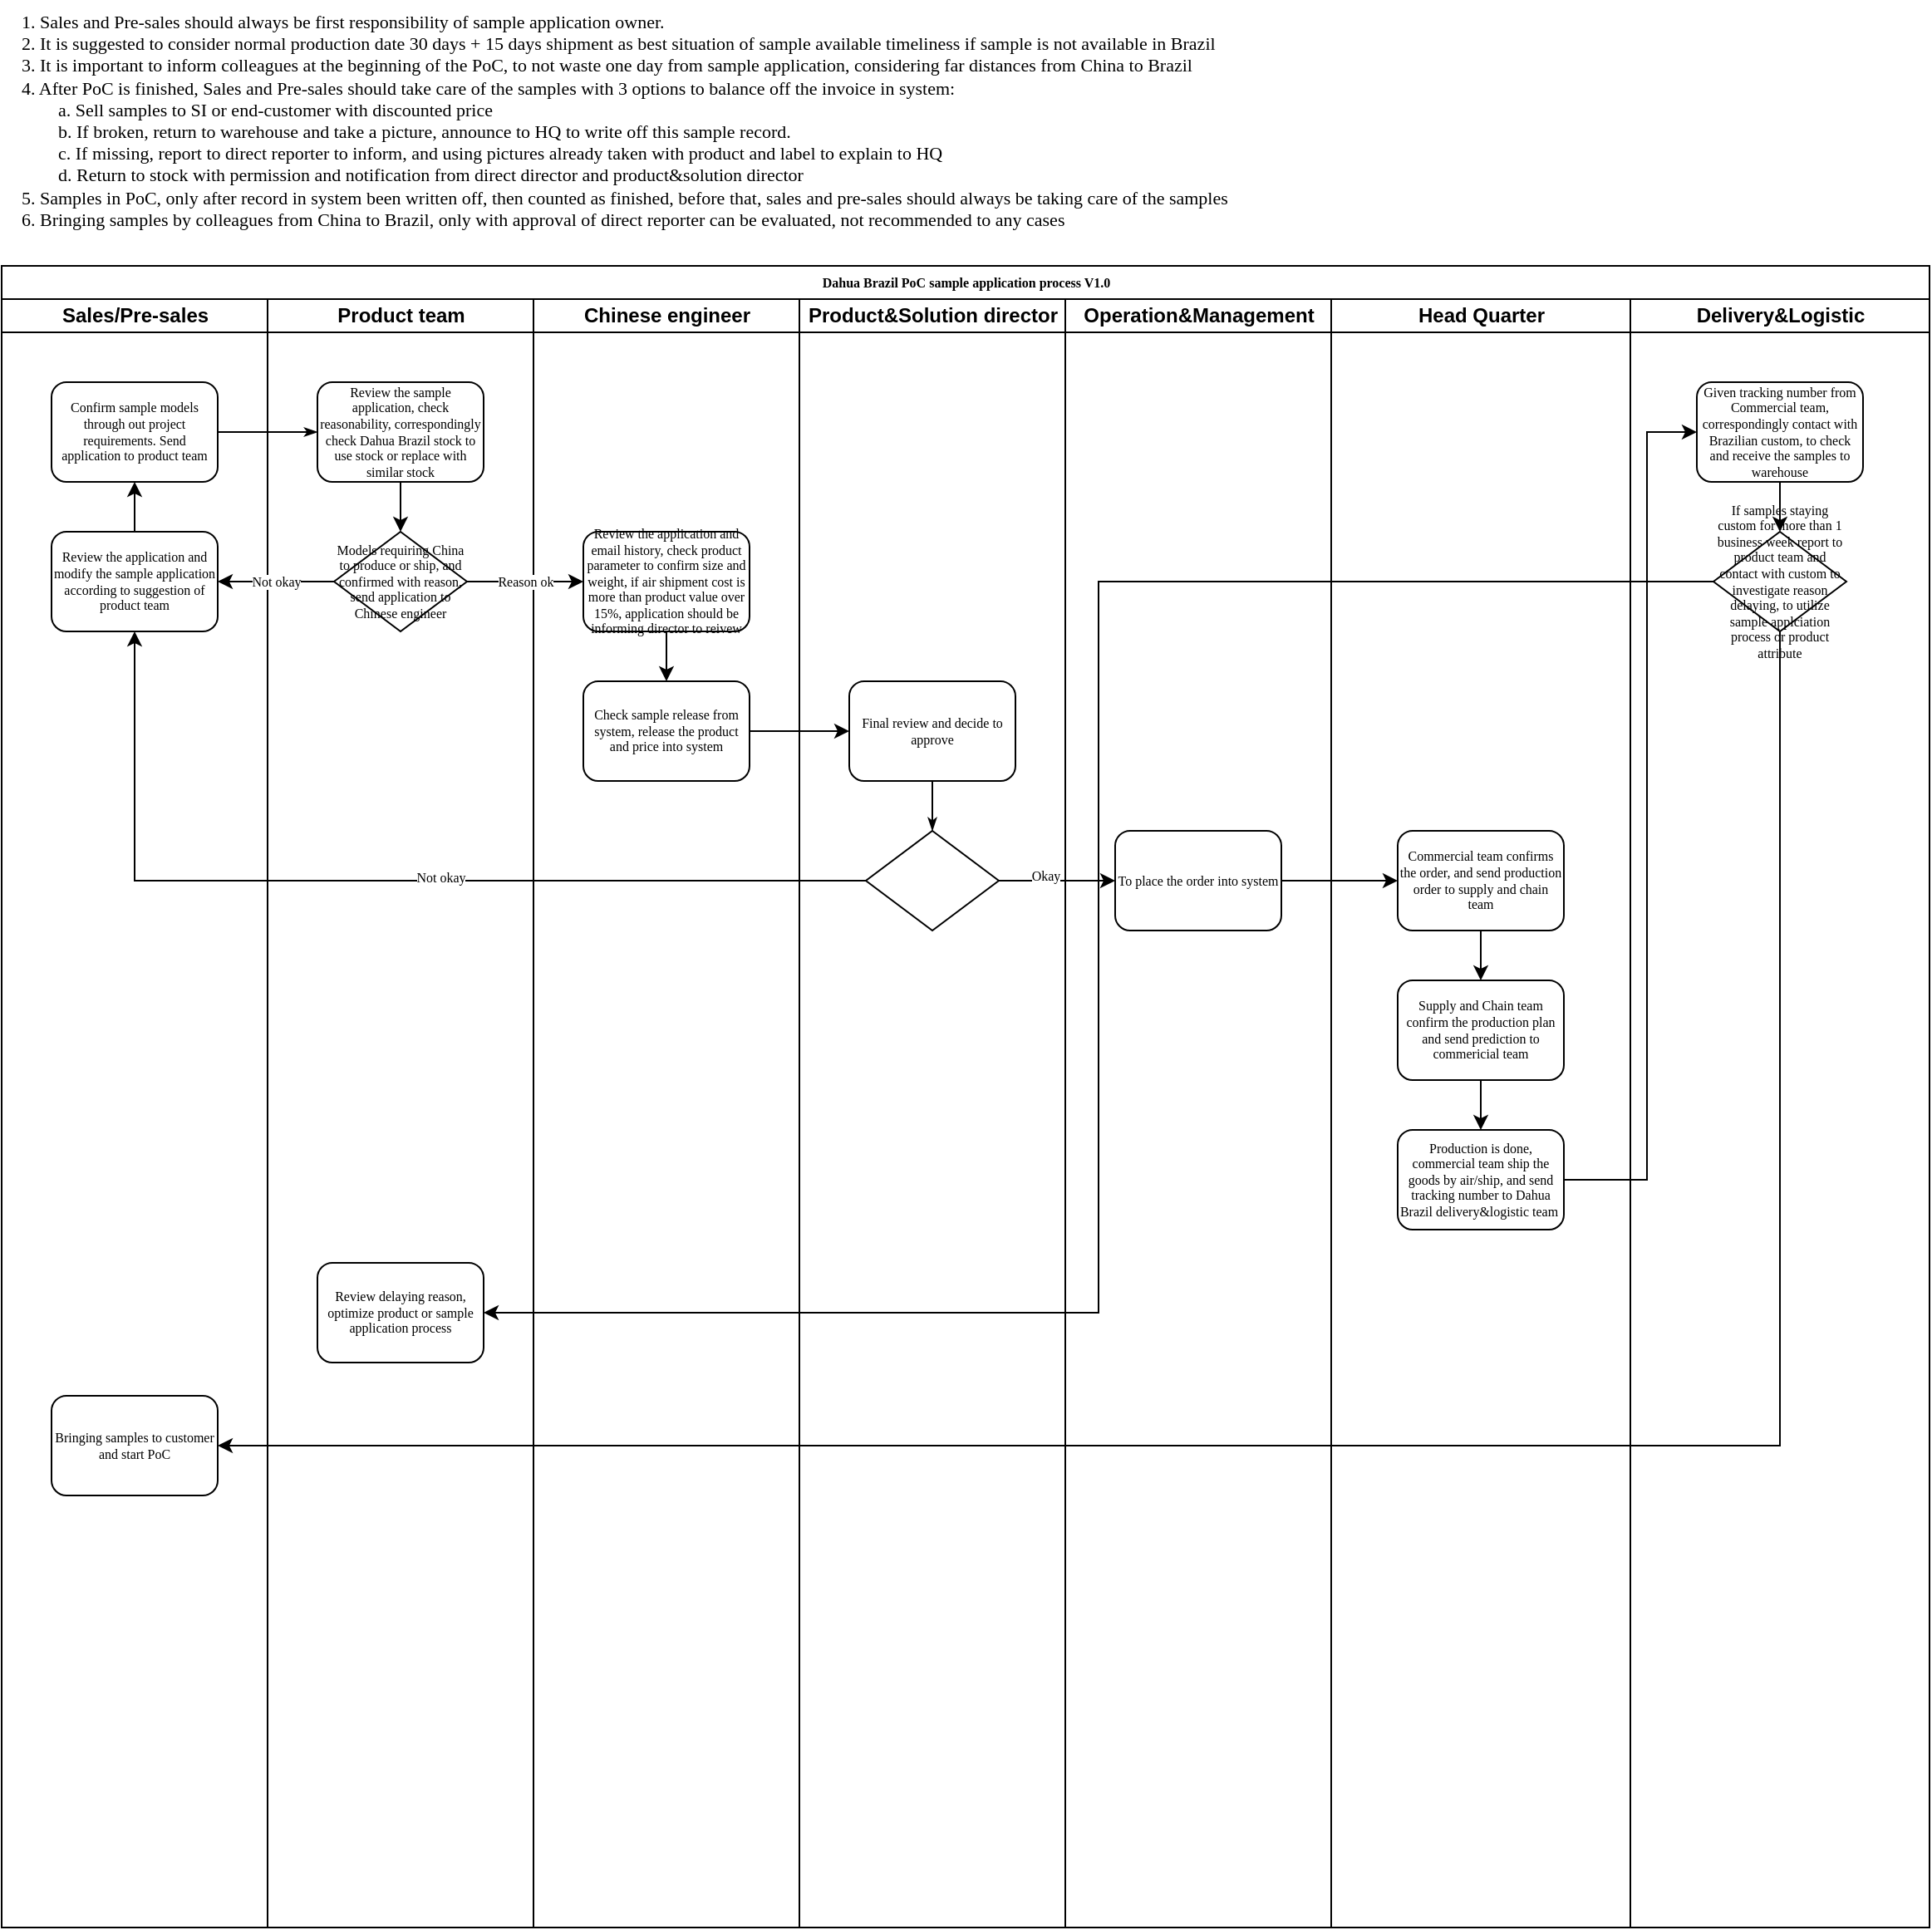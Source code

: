 <mxfile version="22.1.3" type="github">
  <diagram name="Page-1" id="74e2e168-ea6b-b213-b513-2b3c1d86103e">
    <mxGraphModel dx="1434" dy="764" grid="1" gridSize="10" guides="1" tooltips="1" connect="1" arrows="1" fold="1" page="1" pageScale="1" pageWidth="1100" pageHeight="850" background="none" math="0" shadow="0">
      <root>
        <mxCell id="0" />
        <mxCell id="1" parent="0" />
        <mxCell id="77e6c97f196da883-1" value="Dahua Brazil PoC sample application process V1.0" style="swimlane;html=1;childLayout=stackLayout;startSize=20;rounded=0;shadow=0;labelBackgroundColor=none;strokeWidth=1;fontFamily=Verdana;fontSize=8;align=center;" parent="1" vertex="1">
          <mxGeometry x="70" y="160" width="1160" height="1000" as="geometry" />
        </mxCell>
        <mxCell id="77e6c97f196da883-2" value="Sales/Pre-sales" style="swimlane;html=1;startSize=20;labelBackgroundColor=none;" parent="77e6c97f196da883-1" vertex="1">
          <mxGeometry y="20" width="160" height="980" as="geometry" />
        </mxCell>
        <mxCell id="77e6c97f196da883-8" value="Confirm sample models through out project requirements. Send application to product team" style="rounded=1;whiteSpace=wrap;html=1;shadow=0;labelBackgroundColor=none;strokeWidth=1;fontFamily=Verdana;fontSize=8;align=center;" parent="77e6c97f196da883-2" vertex="1">
          <mxGeometry x="30" y="50" width="100" height="60" as="geometry" />
        </mxCell>
        <mxCell id="YvzoMQolWy9YzdtqB8I--18" value="" style="edgeStyle=orthogonalEdgeStyle;rounded=0;orthogonalLoop=1;jettySize=auto;html=1;fontFamily=Verdana;fontSize=8;fontColor=default;startSize=20;" edge="1" parent="77e6c97f196da883-2" source="77e6c97f196da883-9" target="77e6c97f196da883-8">
          <mxGeometry relative="1" as="geometry" />
        </mxCell>
        <mxCell id="77e6c97f196da883-9" value="Review the application and modify the sample application according to suggestion of product team" style="rounded=1;whiteSpace=wrap;html=1;shadow=0;labelBackgroundColor=none;strokeWidth=1;fontFamily=Verdana;fontSize=8;align=center;" parent="77e6c97f196da883-2" vertex="1">
          <mxGeometry x="30" y="140" width="100" height="60" as="geometry" />
        </mxCell>
        <mxCell id="YvzoMQolWy9YzdtqB8I--81" value="Bringing samples to customer and start PoC" style="rounded=1;whiteSpace=wrap;html=1;shadow=0;labelBackgroundColor=none;strokeWidth=1;fontFamily=Verdana;fontSize=8;align=center;" vertex="1" parent="77e6c97f196da883-2">
          <mxGeometry x="30" y="660" width="100" height="60" as="geometry" />
        </mxCell>
        <mxCell id="77e6c97f196da883-26" style="edgeStyle=orthogonalEdgeStyle;rounded=1;html=1;labelBackgroundColor=none;startArrow=none;startFill=0;startSize=5;endArrow=classicThin;endFill=1;endSize=5;jettySize=auto;orthogonalLoop=1;strokeWidth=1;fontFamily=Verdana;fontSize=8;fontColor=default;" parent="77e6c97f196da883-1" source="77e6c97f196da883-8" target="77e6c97f196da883-11" edge="1">
          <mxGeometry relative="1" as="geometry" />
        </mxCell>
        <mxCell id="77e6c97f196da883-3" value="Product team" style="swimlane;html=1;startSize=20;labelBackgroundColor=none;" parent="77e6c97f196da883-1" vertex="1">
          <mxGeometry x="160" y="20" width="160" height="980" as="geometry" />
        </mxCell>
        <mxCell id="YvzoMQolWy9YzdtqB8I--2" value="" style="edgeStyle=orthogonalEdgeStyle;rounded=0;orthogonalLoop=1;jettySize=auto;html=1;fontFamily=Verdana;fontSize=8;fontColor=default;startSize=20;" edge="1" parent="77e6c97f196da883-3" source="77e6c97f196da883-11" target="77e6c97f196da883-13">
          <mxGeometry relative="1" as="geometry" />
        </mxCell>
        <mxCell id="77e6c97f196da883-11" value="Review the sample application, check reasonability, correspondingly check Dahua Brazil stock to use stock or replace with similar stock" style="rounded=1;whiteSpace=wrap;html=1;shadow=0;labelBackgroundColor=none;strokeWidth=1;fontFamily=Verdana;fontSize=8;align=center;" parent="77e6c97f196da883-3" vertex="1">
          <mxGeometry x="30" y="50" width="100" height="60" as="geometry" />
        </mxCell>
        <mxCell id="77e6c97f196da883-13" value="Models requiring China to produce or ship, and confirmed with reason, send application to Chinese engineer" style="rhombus;whiteSpace=wrap;html=1;rounded=0;shadow=0;labelBackgroundColor=none;strokeWidth=1;fontFamily=Verdana;fontSize=8;align=center;" parent="77e6c97f196da883-3" vertex="1">
          <mxGeometry x="40" y="140" width="80" height="60" as="geometry" />
        </mxCell>
        <mxCell id="YvzoMQolWy9YzdtqB8I--36" value="Review delaying reason, optimize product or sample application process" style="rounded=1;whiteSpace=wrap;html=1;shadow=0;labelBackgroundColor=none;strokeWidth=1;fontFamily=Verdana;fontSize=8;align=center;" vertex="1" parent="77e6c97f196da883-3">
          <mxGeometry x="30" y="580" width="100" height="60" as="geometry" />
        </mxCell>
        <mxCell id="77e6c97f196da883-4" value="Chinese engineer" style="swimlane;html=1;startSize=20;labelBackgroundColor=none;" parent="77e6c97f196da883-1" vertex="1">
          <mxGeometry x="320" y="20" width="160" height="980" as="geometry" />
        </mxCell>
        <mxCell id="YvzoMQolWy9YzdtqB8I--10" value="" style="edgeStyle=orthogonalEdgeStyle;rounded=0;orthogonalLoop=1;jettySize=auto;html=1;fontFamily=Verdana;fontSize=8;fontColor=default;startSize=20;" edge="1" parent="77e6c97f196da883-4" source="77e6c97f196da883-12" target="YvzoMQolWy9YzdtqB8I--6">
          <mxGeometry relative="1" as="geometry" />
        </mxCell>
        <mxCell id="77e6c97f196da883-12" value="Review the application and email history, check product parameter to confirm size and weight, if air shipment cost is more than product value over 15%, application should be informing director to reivew" style="rounded=1;whiteSpace=wrap;html=1;shadow=0;labelBackgroundColor=none;strokeWidth=1;fontFamily=Verdana;fontSize=8;align=center;" parent="77e6c97f196da883-4" vertex="1">
          <mxGeometry x="30" y="140" width="100" height="60" as="geometry" />
        </mxCell>
        <mxCell id="YvzoMQolWy9YzdtqB8I--6" value="Check sample release from system, release the product and price into system" style="rounded=1;whiteSpace=wrap;html=1;shadow=0;labelBackgroundColor=none;strokeWidth=1;fontFamily=Verdana;fontSize=8;align=center;" vertex="1" parent="77e6c97f196da883-4">
          <mxGeometry x="30" y="230" width="100" height="60" as="geometry" />
        </mxCell>
        <mxCell id="77e6c97f196da883-5" value="Product&amp;amp;Solution director" style="swimlane;html=1;startSize=20;labelBackgroundColor=none;" parent="77e6c97f196da883-1" vertex="1">
          <mxGeometry x="480" y="20" width="160" height="980" as="geometry" />
        </mxCell>
        <mxCell id="77e6c97f196da883-15" value="Final review and decide to approve" style="rounded=1;whiteSpace=wrap;html=1;shadow=0;labelBackgroundColor=none;strokeWidth=1;fontFamily=Verdana;fontSize=8;align=center;" parent="77e6c97f196da883-5" vertex="1">
          <mxGeometry x="30" y="230" width="100" height="60" as="geometry" />
        </mxCell>
        <mxCell id="77e6c97f196da883-16" value="" style="rhombus;whiteSpace=wrap;html=1;rounded=0;shadow=0;labelBackgroundColor=none;strokeWidth=1;fontFamily=Verdana;fontSize=8;align=center;" parent="77e6c97f196da883-5" vertex="1">
          <mxGeometry x="40" y="320" width="80" height="60" as="geometry" />
        </mxCell>
        <mxCell id="77e6c97f196da883-34" style="edgeStyle=orthogonalEdgeStyle;rounded=1;html=1;labelBackgroundColor=none;startArrow=none;startFill=0;startSize=5;endArrow=classicThin;endFill=1;endSize=5;jettySize=auto;orthogonalLoop=1;strokeWidth=1;fontFamily=Verdana;fontSize=8;fontColor=default;" parent="77e6c97f196da883-5" source="77e6c97f196da883-15" target="77e6c97f196da883-16" edge="1">
          <mxGeometry relative="1" as="geometry" />
        </mxCell>
        <mxCell id="77e6c97f196da883-6" value="Operation&amp;amp;Management" style="swimlane;html=1;startSize=20;labelBackgroundColor=none;" parent="77e6c97f196da883-1" vertex="1">
          <mxGeometry x="640" y="20" width="160" height="980" as="geometry" />
        </mxCell>
        <mxCell id="YvzoMQolWy9YzdtqB8I--15" value="To place the order into system" style="rounded=1;whiteSpace=wrap;html=1;shadow=0;labelBackgroundColor=none;strokeWidth=1;fontFamily=Verdana;fontSize=8;align=center;" vertex="1" parent="77e6c97f196da883-6">
          <mxGeometry x="30" y="320" width="100" height="60" as="geometry" />
        </mxCell>
        <mxCell id="77e6c97f196da883-7" value="Head Quarter" style="swimlane;html=1;startSize=20;labelBackgroundColor=none;" parent="77e6c97f196da883-1" vertex="1">
          <mxGeometry x="800" y="20" width="180" height="980" as="geometry" />
        </mxCell>
        <mxCell id="YvzoMQolWy9YzdtqB8I--27" value="" style="edgeStyle=orthogonalEdgeStyle;rounded=0;orthogonalLoop=1;jettySize=auto;html=1;fontFamily=Verdana;fontSize=8;fontColor=default;startSize=20;" edge="1" parent="77e6c97f196da883-7" source="77e6c97f196da883-24" target="YvzoMQolWy9YzdtqB8I--23">
          <mxGeometry relative="1" as="geometry" />
        </mxCell>
        <mxCell id="77e6c97f196da883-24" value="Supply and Chain team confirm the production plan and send prediction to commericial team" style="rounded=1;whiteSpace=wrap;html=1;shadow=0;labelBackgroundColor=none;strokeWidth=1;fontFamily=Verdana;fontSize=8;align=center;" parent="77e6c97f196da883-7" vertex="1">
          <mxGeometry x="40" y="410" width="100" height="60" as="geometry" />
        </mxCell>
        <mxCell id="YvzoMQolWy9YzdtqB8I--26" value="" style="edgeStyle=orthogonalEdgeStyle;rounded=0;orthogonalLoop=1;jettySize=auto;html=1;fontFamily=Verdana;fontSize=8;fontColor=default;startSize=20;" edge="1" parent="77e6c97f196da883-7" source="77e6c97f196da883-18" target="77e6c97f196da883-24">
          <mxGeometry relative="1" as="geometry" />
        </mxCell>
        <mxCell id="77e6c97f196da883-18" value="Commercial team confirms the order, and send production order to supply and chain team" style="rounded=1;whiteSpace=wrap;html=1;shadow=0;labelBackgroundColor=none;strokeWidth=1;fontFamily=Verdana;fontSize=8;align=center;" parent="77e6c97f196da883-7" vertex="1">
          <mxGeometry x="40" y="320" width="100" height="60" as="geometry" />
        </mxCell>
        <mxCell id="YvzoMQolWy9YzdtqB8I--23" value="Production is done, commercial team ship the goods by air/ship, and send tracking number to Dahua Brazil delivery&amp;amp;logistic team&amp;nbsp;" style="rounded=1;whiteSpace=wrap;html=1;shadow=0;labelBackgroundColor=none;strokeWidth=1;fontFamily=Verdana;fontSize=8;align=center;" vertex="1" parent="77e6c97f196da883-7">
          <mxGeometry x="40" y="500" width="100" height="60" as="geometry" />
        </mxCell>
        <mxCell id="YvzoMQolWy9YzdtqB8I--3" value="Not okay" style="edgeStyle=orthogonalEdgeStyle;rounded=0;orthogonalLoop=1;jettySize=auto;html=1;fontFamily=Verdana;fontSize=8;fontColor=default;startSize=20;" edge="1" parent="77e6c97f196da883-1" source="77e6c97f196da883-13" target="77e6c97f196da883-9">
          <mxGeometry relative="1" as="geometry" />
        </mxCell>
        <mxCell id="YvzoMQolWy9YzdtqB8I--4" value="Reason ok" style="edgeStyle=orthogonalEdgeStyle;rounded=0;orthogonalLoop=1;jettySize=auto;html=1;fontFamily=Verdana;fontSize=8;fontColor=default;startSize=20;" edge="1" parent="77e6c97f196da883-1" source="77e6c97f196da883-13" target="77e6c97f196da883-12">
          <mxGeometry relative="1" as="geometry" />
        </mxCell>
        <mxCell id="YvzoMQolWy9YzdtqB8I--13" value="" style="edgeStyle=orthogonalEdgeStyle;rounded=0;orthogonalLoop=1;jettySize=auto;html=1;fontFamily=Verdana;fontSize=8;fontColor=default;startSize=20;" edge="1" parent="77e6c97f196da883-1" source="YvzoMQolWy9YzdtqB8I--6" target="77e6c97f196da883-15">
          <mxGeometry relative="1" as="geometry" />
        </mxCell>
        <mxCell id="YvzoMQolWy9YzdtqB8I--17" value="" style="edgeStyle=orthogonalEdgeStyle;rounded=0;orthogonalLoop=1;jettySize=auto;html=1;fontFamily=Verdana;fontSize=8;fontColor=default;startSize=20;entryX=0.5;entryY=1;entryDx=0;entryDy=0;" edge="1" parent="77e6c97f196da883-1" source="77e6c97f196da883-16" target="77e6c97f196da883-9">
          <mxGeometry relative="1" as="geometry">
            <mxPoint x="440" y="370" as="targetPoint" />
          </mxGeometry>
        </mxCell>
        <mxCell id="YvzoMQolWy9YzdtqB8I--19" value="Not okay" style="edgeLabel;html=1;align=center;verticalAlign=middle;resizable=0;points=[];fontSize=8;fontFamily=Verdana;fontColor=default;" vertex="1" connectable="0" parent="YvzoMQolWy9YzdtqB8I--17">
          <mxGeometry x="-0.132" y="-2" relative="1" as="geometry">
            <mxPoint as="offset" />
          </mxGeometry>
        </mxCell>
        <mxCell id="YvzoMQolWy9YzdtqB8I--20" value="" style="edgeStyle=orthogonalEdgeStyle;rounded=0;orthogonalLoop=1;jettySize=auto;html=1;fontFamily=Verdana;fontSize=8;fontColor=default;startSize=20;" edge="1" parent="77e6c97f196da883-1" source="77e6c97f196da883-16" target="YvzoMQolWy9YzdtqB8I--15">
          <mxGeometry relative="1" as="geometry" />
        </mxCell>
        <mxCell id="YvzoMQolWy9YzdtqB8I--21" value="Okay" style="edgeLabel;html=1;align=center;verticalAlign=middle;resizable=0;points=[];fontSize=8;fontFamily=Verdana;fontColor=default;" vertex="1" connectable="0" parent="YvzoMQolWy9YzdtqB8I--20">
          <mxGeometry x="-0.206" y="3" relative="1" as="geometry">
            <mxPoint as="offset" />
          </mxGeometry>
        </mxCell>
        <mxCell id="YvzoMQolWy9YzdtqB8I--22" value="Delivery&amp;amp;Logistic" style="swimlane;html=1;startSize=20;labelBackgroundColor=none;" vertex="1" parent="77e6c97f196da883-1">
          <mxGeometry x="980" y="20" width="180" height="980" as="geometry" />
        </mxCell>
        <mxCell id="YvzoMQolWy9YzdtqB8I--31" value="" style="edgeStyle=orthogonalEdgeStyle;rounded=0;orthogonalLoop=1;jettySize=auto;html=1;fontFamily=Verdana;fontSize=8;fontColor=default;startSize=20;" edge="1" parent="YvzoMQolWy9YzdtqB8I--22" source="YvzoMQolWy9YzdtqB8I--24" target="YvzoMQolWy9YzdtqB8I--30">
          <mxGeometry relative="1" as="geometry" />
        </mxCell>
        <mxCell id="YvzoMQolWy9YzdtqB8I--24" value="Given tracking number from Commercial team, correspondingly contact with Brazilian custom, to check and receive the samples to warehouse" style="rounded=1;whiteSpace=wrap;html=1;shadow=0;labelBackgroundColor=none;strokeWidth=1;fontFamily=Verdana;fontSize=8;align=center;" vertex="1" parent="YvzoMQolWy9YzdtqB8I--22">
          <mxGeometry x="40" y="50" width="100" height="60" as="geometry" />
        </mxCell>
        <mxCell id="YvzoMQolWy9YzdtqB8I--30" value="If samples staying custom for more than 1 business week report to product team and contact with custom to investigate reason delaying, to utilize sample applciation process or product attribute" style="rhombus;whiteSpace=wrap;html=1;rounded=0;shadow=0;labelBackgroundColor=none;strokeWidth=1;fontFamily=Verdana;fontSize=8;align=center;" vertex="1" parent="YvzoMQolWy9YzdtqB8I--22">
          <mxGeometry x="50" y="140" width="80" height="60" as="geometry" />
        </mxCell>
        <mxCell id="YvzoMQolWy9YzdtqB8I--25" value="" style="edgeStyle=orthogonalEdgeStyle;rounded=0;orthogonalLoop=1;jettySize=auto;html=1;fontFamily=Verdana;fontSize=8;fontColor=default;startSize=20;" edge="1" parent="77e6c97f196da883-1" source="YvzoMQolWy9YzdtqB8I--15" target="77e6c97f196da883-18">
          <mxGeometry relative="1" as="geometry" />
        </mxCell>
        <mxCell id="YvzoMQolWy9YzdtqB8I--29" value="" style="edgeStyle=orthogonalEdgeStyle;rounded=0;orthogonalLoop=1;jettySize=auto;html=1;fontFamily=Verdana;fontSize=8;fontColor=default;startSize=20;entryX=0;entryY=0.5;entryDx=0;entryDy=0;" edge="1" parent="77e6c97f196da883-1" source="YvzoMQolWy9YzdtqB8I--23" target="YvzoMQolWy9YzdtqB8I--24">
          <mxGeometry relative="1" as="geometry">
            <mxPoint x="990" y="100" as="targetPoint" />
            <Array as="points">
              <mxPoint x="990" y="550" />
              <mxPoint x="990" y="100" />
            </Array>
          </mxGeometry>
        </mxCell>
        <mxCell id="YvzoMQolWy9YzdtqB8I--35" value="" style="edgeStyle=orthogonalEdgeStyle;rounded=0;orthogonalLoop=1;jettySize=auto;html=1;fontFamily=Verdana;fontSize=8;fontColor=default;startSize=20;entryX=1;entryY=0.5;entryDx=0;entryDy=0;" edge="1" parent="77e6c97f196da883-1" source="YvzoMQolWy9YzdtqB8I--30" target="YvzoMQolWy9YzdtqB8I--36">
          <mxGeometry relative="1" as="geometry">
            <mxPoint x="1070" y="628" as="targetPoint" />
          </mxGeometry>
        </mxCell>
        <mxCell id="YvzoMQolWy9YzdtqB8I--38" value="" style="edgeStyle=orthogonalEdgeStyle;rounded=0;orthogonalLoop=1;jettySize=auto;html=1;fontFamily=Verdana;fontSize=8;fontColor=default;startSize=20;entryX=1;entryY=0.5;entryDx=0;entryDy=0;" edge="1" parent="77e6c97f196da883-1" source="YvzoMQolWy9YzdtqB8I--30" target="YvzoMQolWy9YzdtqB8I--81">
          <mxGeometry relative="1" as="geometry">
            <mxPoint x="1070" y="300" as="targetPoint" />
            <Array as="points">
              <mxPoint x="1070" y="710" />
            </Array>
          </mxGeometry>
        </mxCell>
        <mxCell id="YvzoMQolWy9YzdtqB8I--5" value="&lt;font style=&quot;font-size: 11px;&quot;&gt;1. Sales and Pre-sales should always be first responsibility of sample application owner.&lt;br&gt;2. It is suggested to consider normal production date 30 days + 15 days shipment as best situation of sample available&amp;nbsp;timeliness if sample is not available in Brazil&lt;br&gt;3. It is important to inform colleagues at the beginning of the PoC, to not waste one day from sample application, considering far distances from China to Brazil&lt;br&gt;4. After PoC is finished, Sales and Pre-sales should take care of the samples with 3 options to balance off the invoice in system:&lt;br&gt;&lt;span style=&quot;white-space: pre;&quot;&gt;&#x9;&lt;/span&gt;a. Sell samples to SI or end-customer with discounted price&lt;br&gt;&lt;span style=&quot;white-space: pre;&quot;&gt;&#x9;&lt;/span&gt;b. If broken, return to warehouse and take a picture, announce to HQ to write off this sample record.&lt;br&gt;&lt;span style=&quot;white-space: pre;&quot;&gt;&#x9;&lt;/span&gt;c. If missing, report to direct reporter to inform, and using pictures already taken with product and label to explain to HQ&lt;br&gt;&lt;span style=&quot;white-space: pre;&quot;&gt;&#x9;&lt;/span&gt;d. Return to stock with permission and notification from direct director and product&amp;amp;solution director&lt;br&gt;5. Samples in PoC, only after record in system been written off, then counted as finished, before that, sales and pre-sales should always be taking care of the samples&lt;br&gt;6. Bringing samples by colleagues from China to Brazil, only with approval of direct reporter can be evaluated, not recommended to any cases&lt;br&gt;&lt;/font&gt;" style="text;strokeColor=none;align=left;fillColor=none;html=1;verticalAlign=top;whiteSpace=wrap;rounded=0;fontSize=8;fontFamily=Verdana;fontColor=default;" vertex="1" parent="1">
          <mxGeometry x="80" width="970" height="150" as="geometry" />
        </mxCell>
      </root>
    </mxGraphModel>
  </diagram>
</mxfile>
